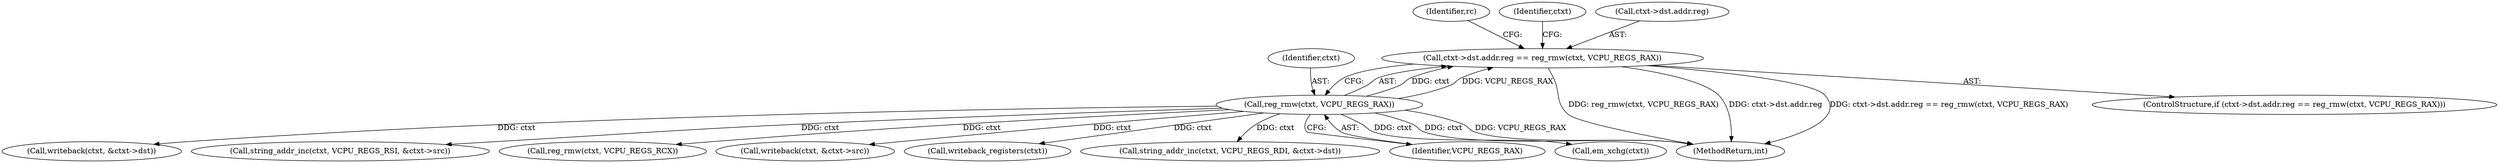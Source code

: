 digraph "0_linux_234f3ce485d54017f15cf5e0699cff4100121601_8@pointer" {
"1000825" [label="(Call,ctxt->dst.addr.reg == reg_rmw(ctxt, VCPU_REGS_RAX))"];
"1000833" [label="(Call,reg_rmw(ctxt, VCPU_REGS_RAX))"];
"1000845" [label="(Identifier,rc)"];
"1000839" [label="(Identifier,ctxt)"];
"1000835" [label="(Identifier,VCPU_REGS_RAX)"];
"1000846" [label="(Call,em_xchg(ctxt))"];
"1001044" [label="(Call,writeback(ctxt, &ctxt->dst))"];
"1001070" [label="(Call,string_addr_inc(ctxt, VCPU_REGS_RSI, &ctxt->src))"];
"1001136" [label="(Call,reg_rmw(ctxt, VCPU_REGS_RCX))"];
"1000826" [label="(Call,ctxt->dst.addr.reg)"];
"1000834" [label="(Identifier,ctxt)"];
"1000825" [label="(Call,ctxt->dst.addr.reg == reg_rmw(ctxt, VCPU_REGS_RAX))"];
"1001023" [label="(Call,writeback(ctxt, &ctxt->src))"];
"1001226" [label="(Call,writeback_registers(ctxt))"];
"1000824" [label="(ControlStructure,if (ctxt->dst.addr.reg == reg_rmw(ctxt, VCPU_REGS_RAX)))"];
"1000833" [label="(Call,reg_rmw(ctxt, VCPU_REGS_RAX))"];
"1001085" [label="(Call,string_addr_inc(ctxt, VCPU_REGS_RDI, &ctxt->dst))"];
"1001480" [label="(MethodReturn,int)"];
"1000825" -> "1000824"  [label="AST: "];
"1000825" -> "1000833"  [label="CFG: "];
"1000826" -> "1000825"  [label="AST: "];
"1000833" -> "1000825"  [label="AST: "];
"1000839" -> "1000825"  [label="CFG: "];
"1000845" -> "1000825"  [label="CFG: "];
"1000825" -> "1001480"  [label="DDG: reg_rmw(ctxt, VCPU_REGS_RAX)"];
"1000825" -> "1001480"  [label="DDG: ctxt->dst.addr.reg"];
"1000825" -> "1001480"  [label="DDG: ctxt->dst.addr.reg == reg_rmw(ctxt, VCPU_REGS_RAX)"];
"1000833" -> "1000825"  [label="DDG: ctxt"];
"1000833" -> "1000825"  [label="DDG: VCPU_REGS_RAX"];
"1000833" -> "1000835"  [label="CFG: "];
"1000834" -> "1000833"  [label="AST: "];
"1000835" -> "1000833"  [label="AST: "];
"1000833" -> "1001480"  [label="DDG: ctxt"];
"1000833" -> "1001480"  [label="DDG: VCPU_REGS_RAX"];
"1000833" -> "1000846"  [label="DDG: ctxt"];
"1000833" -> "1001023"  [label="DDG: ctxt"];
"1000833" -> "1001044"  [label="DDG: ctxt"];
"1000833" -> "1001070"  [label="DDG: ctxt"];
"1000833" -> "1001085"  [label="DDG: ctxt"];
"1000833" -> "1001136"  [label="DDG: ctxt"];
"1000833" -> "1001226"  [label="DDG: ctxt"];
}
